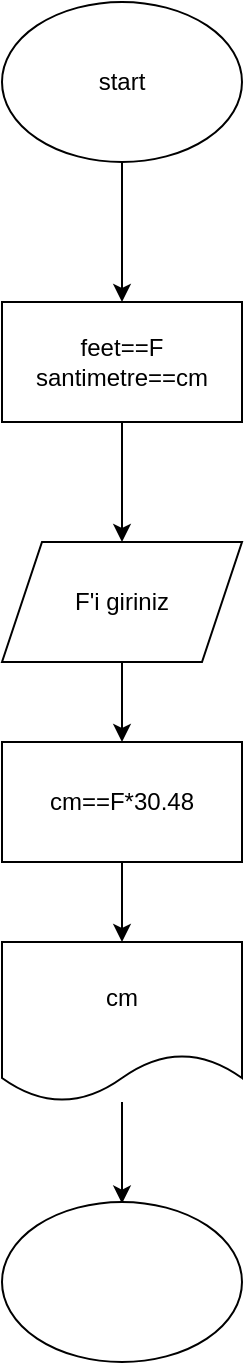 <mxfile version="22.0.3" type="device">
  <diagram name="Sayfa -1" id="Dzksqx6YhWwwmsAUCaTS">
    <mxGraphModel dx="1036" dy="606" grid="1" gridSize="10" guides="1" tooltips="1" connect="1" arrows="1" fold="1" page="1" pageScale="1" pageWidth="827" pageHeight="1169" math="0" shadow="0">
      <root>
        <mxCell id="0" />
        <mxCell id="1" parent="0" />
        <mxCell id="azl1znQ4CJjXB9EbV3fs-3" style="edgeStyle=orthogonalEdgeStyle;rounded=0;orthogonalLoop=1;jettySize=auto;html=1;" edge="1" parent="1" source="azl1znQ4CJjXB9EbV3fs-1">
          <mxGeometry relative="1" as="geometry">
            <mxPoint x="400" y="160" as="targetPoint" />
          </mxGeometry>
        </mxCell>
        <mxCell id="azl1znQ4CJjXB9EbV3fs-1" value="start" style="ellipse;whiteSpace=wrap;html=1;" vertex="1" parent="1">
          <mxGeometry x="340" y="10" width="120" height="80" as="geometry" />
        </mxCell>
        <mxCell id="azl1znQ4CJjXB9EbV3fs-6" style="edgeStyle=orthogonalEdgeStyle;rounded=0;orthogonalLoop=1;jettySize=auto;html=1;entryX=0.5;entryY=0;entryDx=0;entryDy=0;" edge="1" parent="1" source="azl1znQ4CJjXB9EbV3fs-2" target="azl1znQ4CJjXB9EbV3fs-5">
          <mxGeometry relative="1" as="geometry" />
        </mxCell>
        <mxCell id="azl1znQ4CJjXB9EbV3fs-2" value="feet==F&lt;br&gt;santimetre==cm" style="rounded=0;whiteSpace=wrap;html=1;" vertex="1" parent="1">
          <mxGeometry x="340" y="160" width="120" height="60" as="geometry" />
        </mxCell>
        <mxCell id="azl1znQ4CJjXB9EbV3fs-7" style="edgeStyle=orthogonalEdgeStyle;rounded=0;orthogonalLoop=1;jettySize=auto;html=1;" edge="1" parent="1" source="azl1znQ4CJjXB9EbV3fs-5" target="azl1znQ4CJjXB9EbV3fs-8">
          <mxGeometry relative="1" as="geometry">
            <mxPoint x="400" y="410" as="targetPoint" />
          </mxGeometry>
        </mxCell>
        <mxCell id="azl1znQ4CJjXB9EbV3fs-5" value="F&#39;i giriniz" style="shape=parallelogram;perimeter=parallelogramPerimeter;whiteSpace=wrap;html=1;fixedSize=1;" vertex="1" parent="1">
          <mxGeometry x="340" y="280" width="120" height="60" as="geometry" />
        </mxCell>
        <mxCell id="azl1znQ4CJjXB9EbV3fs-9" style="edgeStyle=orthogonalEdgeStyle;rounded=0;orthogonalLoop=1;jettySize=auto;html=1;" edge="1" parent="1" source="azl1znQ4CJjXB9EbV3fs-8" target="azl1znQ4CJjXB9EbV3fs-10">
          <mxGeometry relative="1" as="geometry">
            <mxPoint x="400" y="490" as="targetPoint" />
          </mxGeometry>
        </mxCell>
        <mxCell id="azl1znQ4CJjXB9EbV3fs-8" value="cm==F*30.48" style="rounded=0;whiteSpace=wrap;html=1;" vertex="1" parent="1">
          <mxGeometry x="340" y="380" width="120" height="60" as="geometry" />
        </mxCell>
        <mxCell id="azl1znQ4CJjXB9EbV3fs-11" style="edgeStyle=orthogonalEdgeStyle;rounded=0;orthogonalLoop=1;jettySize=auto;html=1;" edge="1" parent="1" source="azl1znQ4CJjXB9EbV3fs-10">
          <mxGeometry relative="1" as="geometry">
            <mxPoint x="400" y="610.8" as="targetPoint" />
          </mxGeometry>
        </mxCell>
        <mxCell id="azl1znQ4CJjXB9EbV3fs-10" value="cm" style="shape=document;whiteSpace=wrap;html=1;boundedLbl=1;" vertex="1" parent="1">
          <mxGeometry x="340" y="480" width="120" height="80" as="geometry" />
        </mxCell>
        <mxCell id="azl1znQ4CJjXB9EbV3fs-13" value="" style="ellipse;whiteSpace=wrap;html=1;" vertex="1" parent="1">
          <mxGeometry x="340" y="610" width="120" height="80" as="geometry" />
        </mxCell>
      </root>
    </mxGraphModel>
  </diagram>
</mxfile>
